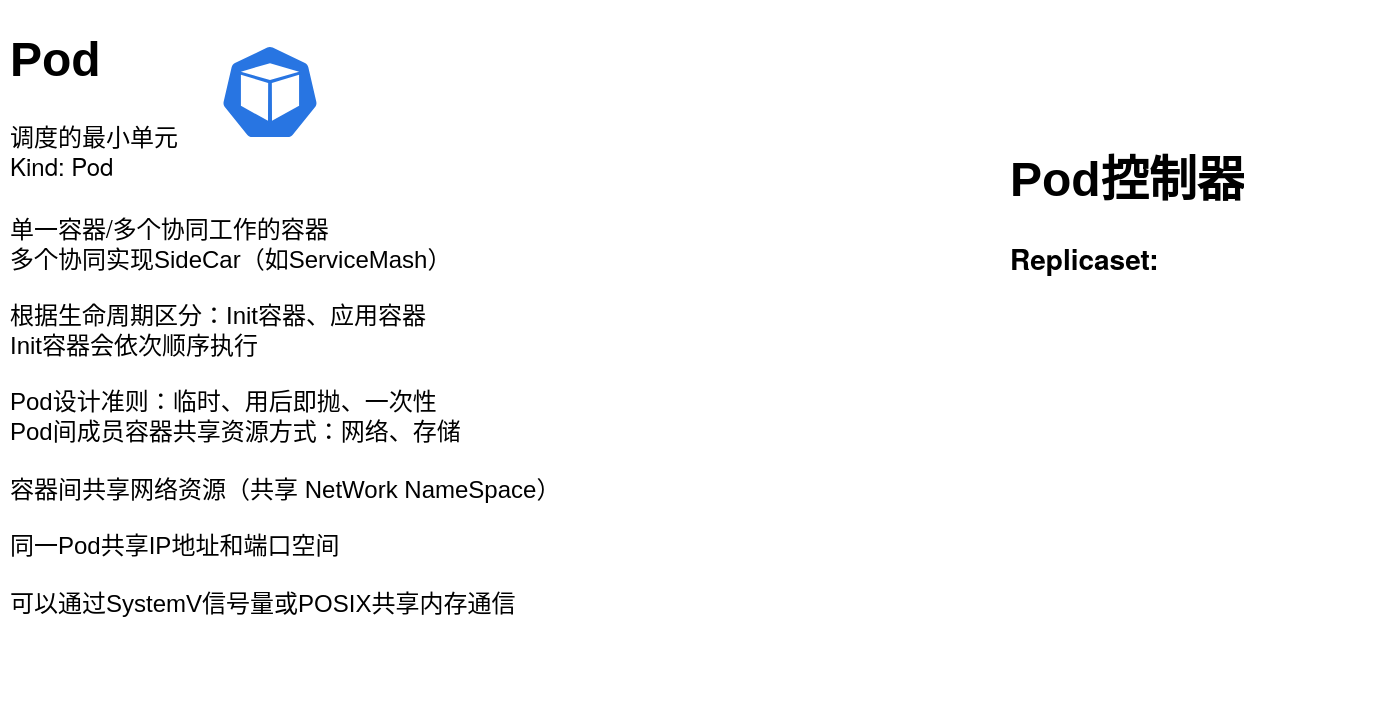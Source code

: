 <mxfile version="20.0.4" type="github">
  <diagram id="f106602c-feb2-e66a-4537-3a34d633f6aa" name="Page-1">
    <mxGraphModel dx="685" dy="565" grid="1" gridSize="10" guides="1" tooltips="1" connect="1" arrows="1" fold="1" page="1" pageScale="1" pageWidth="1169" pageHeight="827" background="none" math="0" shadow="0">
      <root>
        <mxCell id="0" />
        <mxCell id="1" parent="0" />
        <mxCell id="Wwge6DuqS4Lbd9nzpnZh-693" value="&lt;h1&gt;Pod控制器&lt;/h1&gt;&lt;p&gt;&lt;strong style=&quot;margin: 0px; padding: 0px; font-family: &amp;quot;PingFang SC&amp;quot;, &amp;quot;Microsoft YaHei&amp;quot;, &amp;quot;Helvetica Neue&amp;quot;, Helvetica, Arial, sans-serif; font-size: 14px;&quot;&gt;Replicaset:&amp;nbsp;&lt;/strong&gt;&lt;br&gt;&lt;/p&gt;" style="text;html=1;strokeColor=none;fillColor=none;spacing=5;spacingTop=-20;whiteSpace=wrap;overflow=hidden;rounded=0;" vertex="1" parent="1">
          <mxGeometry x="520" y="80" width="190" height="120" as="geometry" />
        </mxCell>
        <mxCell id="Wwge6DuqS4Lbd9nzpnZh-694" value="&lt;h1&gt;&lt;span style=&quot;&quot;&gt;	&lt;/span&gt;&lt;font style=&quot;font-size: 24px;&quot;&gt;&lt;span style=&quot;&quot;&gt;	&lt;/span&gt;Pod&lt;/font&gt;&lt;strong style=&quot;margin: 0px; padding: 0px; font-family: &amp;quot;PingFang SC&amp;quot;, &amp;quot;Microsoft YaHei&amp;quot;, &amp;quot;Helvetica Neue&amp;quot;, Helvetica, Arial, sans-serif; font-size: 14px;&quot;&gt;&amp;nbsp;&lt;/strong&gt;&lt;/h1&gt;&lt;div style=&quot;&quot;&gt;&lt;font style=&quot;font-size: 12px;&quot; face=&quot;PingFang SC, Microsoft YaHei, Helvetica Neue, Helvetica, Arial, sans-serif&quot;&gt;调度的最小单元&lt;/font&gt;&lt;/div&gt;&lt;div style=&quot;&quot;&gt;&lt;font style=&quot;font-size: 12px;&quot; face=&quot;PingFang SC, Microsoft YaHei, Helvetica Neue, Helvetica, Arial, sans-serif&quot;&gt;Kind: Pod&lt;/font&gt;&lt;/div&gt;&lt;div style=&quot;&quot;&gt;&lt;font style=&quot;font-size: 12px;&quot; face=&quot;PingFang SC, Microsoft YaHei, Helvetica Neue, Helvetica, Arial, sans-serif&quot;&gt;&lt;br&gt;&lt;/font&gt;&lt;/div&gt;&lt;div style=&quot;&quot;&gt;&lt;font style=&quot;font-size: 12px;&quot; face=&quot;PingFang SC, Microsoft YaHei, Helvetica Neue, Helvetica, Arial, sans-serif&quot;&gt;单一容器/多个协同工作的容器&lt;/font&gt;&lt;/div&gt;&lt;div style=&quot;&quot;&gt;&lt;font style=&quot;font-size: 12px;&quot;&gt;多个协同实现SideCar（如ServiceMash）&lt;/font&gt;&lt;/div&gt;&lt;div&gt;&lt;br&gt;&lt;/div&gt;&lt;div&gt;根据生命周期区分：Init容器、应用容器&lt;/div&gt;&lt;div&gt;Init容器会依次顺序执行&lt;/div&gt;&lt;div&gt;&lt;br&gt;&lt;/div&gt;&lt;div&gt;Pod设计准则：临时、用后即抛、一次性&lt;/div&gt;&lt;div&gt;Pod间成员容器共享资源方式：网络、存储&lt;/div&gt;&lt;div&gt;&lt;br&gt;&lt;/div&gt;&lt;div&gt;容器间&lt;span style=&quot;background-color: initial;&quot;&gt;共享网络资源&lt;/span&gt;&lt;span style=&quot;background-color: initial;&quot;&gt;（共享 NetWork NameSpace）&lt;/span&gt;&lt;/div&gt;&lt;div&gt;&lt;span style=&quot;background-color: initial;&quot;&gt;&lt;br&gt;&lt;/span&gt;&lt;/div&gt;&lt;div&gt;&lt;span style=&quot;background-color: initial;&quot;&gt;同一Pod共享IP地址和端口空间&lt;/span&gt;&lt;/div&gt;&lt;div&gt;&lt;span style=&quot;background-color: initial;&quot;&gt;&lt;br&gt;&lt;/span&gt;&lt;/div&gt;&lt;div&gt;&lt;span style=&quot;background-color: initial;&quot;&gt;可以通过SystemV信号量或POSIX共享内存通信&lt;/span&gt;&lt;/div&gt;" style="text;html=1;strokeColor=none;fillColor=none;spacing=5;spacingTop=-20;whiteSpace=wrap;overflow=hidden;rounded=0;labelBackgroundColor=none;labelBorderColor=none;verticalAlign=top;horizontal=1;align=left;fontStyle=0;labelPosition=center;verticalLabelPosition=middle;" vertex="1" parent="1">
          <mxGeometry x="20" y="20" width="320" height="350" as="geometry" />
        </mxCell>
        <mxCell id="Wwge6DuqS4Lbd9nzpnZh-695" value="" style="sketch=0;html=1;dashed=0;whitespace=wrap;fillColor=#2875E2;strokeColor=#ffffff;points=[[0.005,0.63,0],[0.1,0.2,0],[0.9,0.2,0],[0.5,0,0],[0.995,0.63,0],[0.72,0.99,0],[0.5,1,0],[0.28,0.99,0]];shape=mxgraph.kubernetes.icon;prIcon=pod;labelBackgroundColor=none;fontColor=#000000;" vertex="1" parent="1">
          <mxGeometry x="130" y="32" width="50" height="48" as="geometry" />
        </mxCell>
      </root>
    </mxGraphModel>
  </diagram>
</mxfile>
